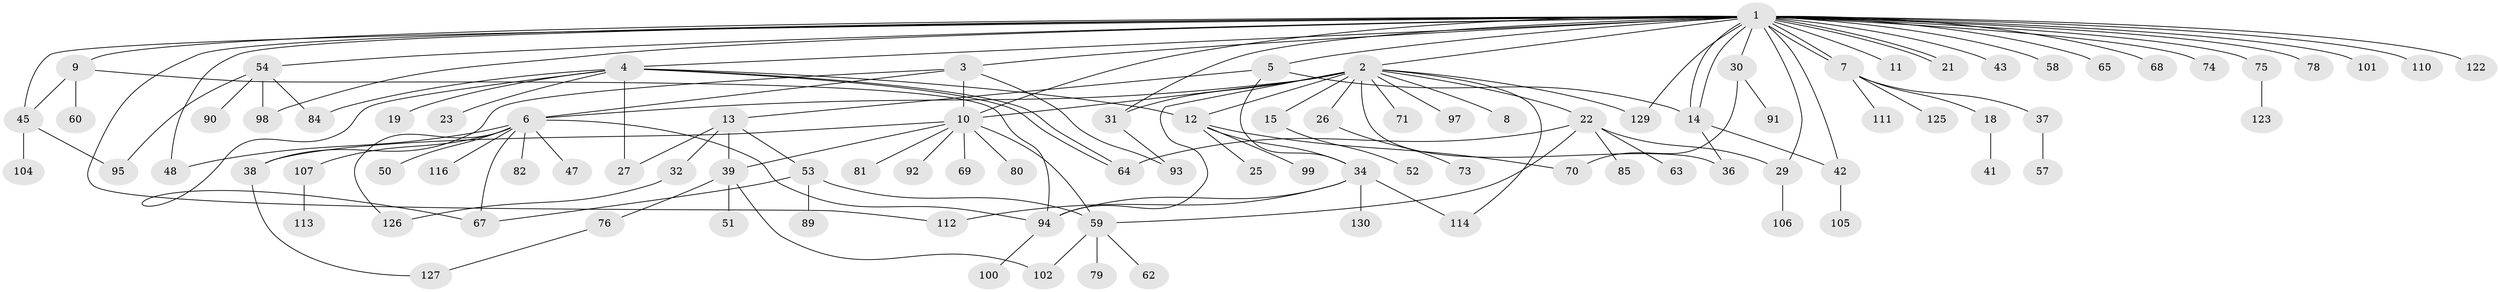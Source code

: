 // original degree distribution, {30: 0.007633587786259542, 14: 0.007633587786259542, 6: 0.04580152671755725, 10: 0.015267175572519083, 5: 0.04580152671755725, 7: 0.015267175572519083, 1: 0.4732824427480916, 8: 0.007633587786259542, 2: 0.25190839694656486, 3: 0.07633587786259542, 4: 0.05343511450381679}
// Generated by graph-tools (version 1.1) at 2025/11/02/27/25 16:11:13]
// undirected, 97 vertices, 134 edges
graph export_dot {
graph [start="1"]
  node [color=gray90,style=filled];
  1 [super="+16"];
  2 [super="+61"];
  3 [super="+96"];
  4 [super="+128"];
  5 [super="+49"];
  6 [super="+40"];
  7 [super="+17"];
  8;
  9 [super="+24"];
  10 [super="+28"];
  11 [super="+117"];
  12 [super="+33"];
  13 [super="+88"];
  14 [super="+20"];
  15 [super="+118"];
  18;
  19 [super="+120"];
  21;
  22 [super="+35"];
  23;
  25;
  26 [super="+87"];
  27;
  29 [super="+46"];
  30 [super="+124"];
  31 [super="+56"];
  32;
  34 [super="+115"];
  36;
  37;
  38 [super="+55"];
  39 [super="+44"];
  41 [super="+108"];
  42;
  43;
  45 [super="+83"];
  47;
  48;
  50;
  51;
  52;
  53 [super="+77"];
  54 [super="+109"];
  57;
  58;
  59 [super="+72"];
  60;
  62;
  63 [super="+66"];
  64;
  65;
  67;
  68;
  69;
  70;
  71;
  73;
  74;
  75 [super="+86"];
  76;
  78;
  79;
  80;
  81;
  82;
  84 [super="+119"];
  85;
  89;
  90;
  91 [super="+103"];
  92;
  93;
  94;
  95;
  97;
  98;
  99;
  100 [super="+121"];
  101;
  102 [super="+131"];
  104;
  105;
  106;
  107;
  110;
  111;
  112;
  113;
  114;
  116;
  122;
  123;
  125;
  126;
  127;
  129;
  130;
  1 -- 2;
  1 -- 3;
  1 -- 4;
  1 -- 5;
  1 -- 7;
  1 -- 7;
  1 -- 9;
  1 -- 10 [weight=2];
  1 -- 11;
  1 -- 14;
  1 -- 14;
  1 -- 21;
  1 -- 21;
  1 -- 29;
  1 -- 30;
  1 -- 31;
  1 -- 43;
  1 -- 45;
  1 -- 48;
  1 -- 54;
  1 -- 58;
  1 -- 65;
  1 -- 68;
  1 -- 78;
  1 -- 98;
  1 -- 101;
  1 -- 110;
  1 -- 122;
  1 -- 112;
  1 -- 129;
  1 -- 74;
  1 -- 42;
  1 -- 75;
  2 -- 8;
  2 -- 10;
  2 -- 12;
  2 -- 15;
  2 -- 22;
  2 -- 26;
  2 -- 31;
  2 -- 71;
  2 -- 97;
  2 -- 114;
  2 -- 129;
  2 -- 6;
  2 -- 36;
  2 -- 94;
  3 -- 6;
  3 -- 38;
  3 -- 93;
  3 -- 10;
  4 -- 12;
  4 -- 19;
  4 -- 23;
  4 -- 27;
  4 -- 64;
  4 -- 64;
  4 -- 67;
  4 -- 84;
  5 -- 13;
  5 -- 14;
  5 -- 34;
  6 -- 48;
  6 -- 50;
  6 -- 67;
  6 -- 82;
  6 -- 94;
  6 -- 107;
  6 -- 116;
  6 -- 126;
  6 -- 47;
  7 -- 18;
  7 -- 37;
  7 -- 111;
  7 -- 125;
  9 -- 45;
  9 -- 60;
  9 -- 94;
  10 -- 38;
  10 -- 59;
  10 -- 69;
  10 -- 80;
  10 -- 92;
  10 -- 81;
  10 -- 39;
  12 -- 25;
  12 -- 70;
  12 -- 99;
  12 -- 34;
  13 -- 27;
  13 -- 32;
  13 -- 53;
  13 -- 39;
  14 -- 36;
  14 -- 42;
  15 -- 52;
  18 -- 41;
  22 -- 64;
  22 -- 85;
  22 -- 63;
  22 -- 29;
  22 -- 59;
  26 -- 73;
  29 -- 106;
  30 -- 70;
  30 -- 91;
  31 -- 93;
  32 -- 126;
  34 -- 94;
  34 -- 112;
  34 -- 114;
  34 -- 130;
  37 -- 57;
  38 -- 127;
  39 -- 51;
  39 -- 76;
  39 -- 102;
  42 -- 105;
  45 -- 95;
  45 -- 104;
  53 -- 89;
  53 -- 67;
  53 -- 59;
  54 -- 84;
  54 -- 90;
  54 -- 95;
  54 -- 98;
  59 -- 62;
  59 -- 79;
  59 -- 102;
  75 -- 123;
  76 -- 127;
  94 -- 100;
  107 -- 113;
}
